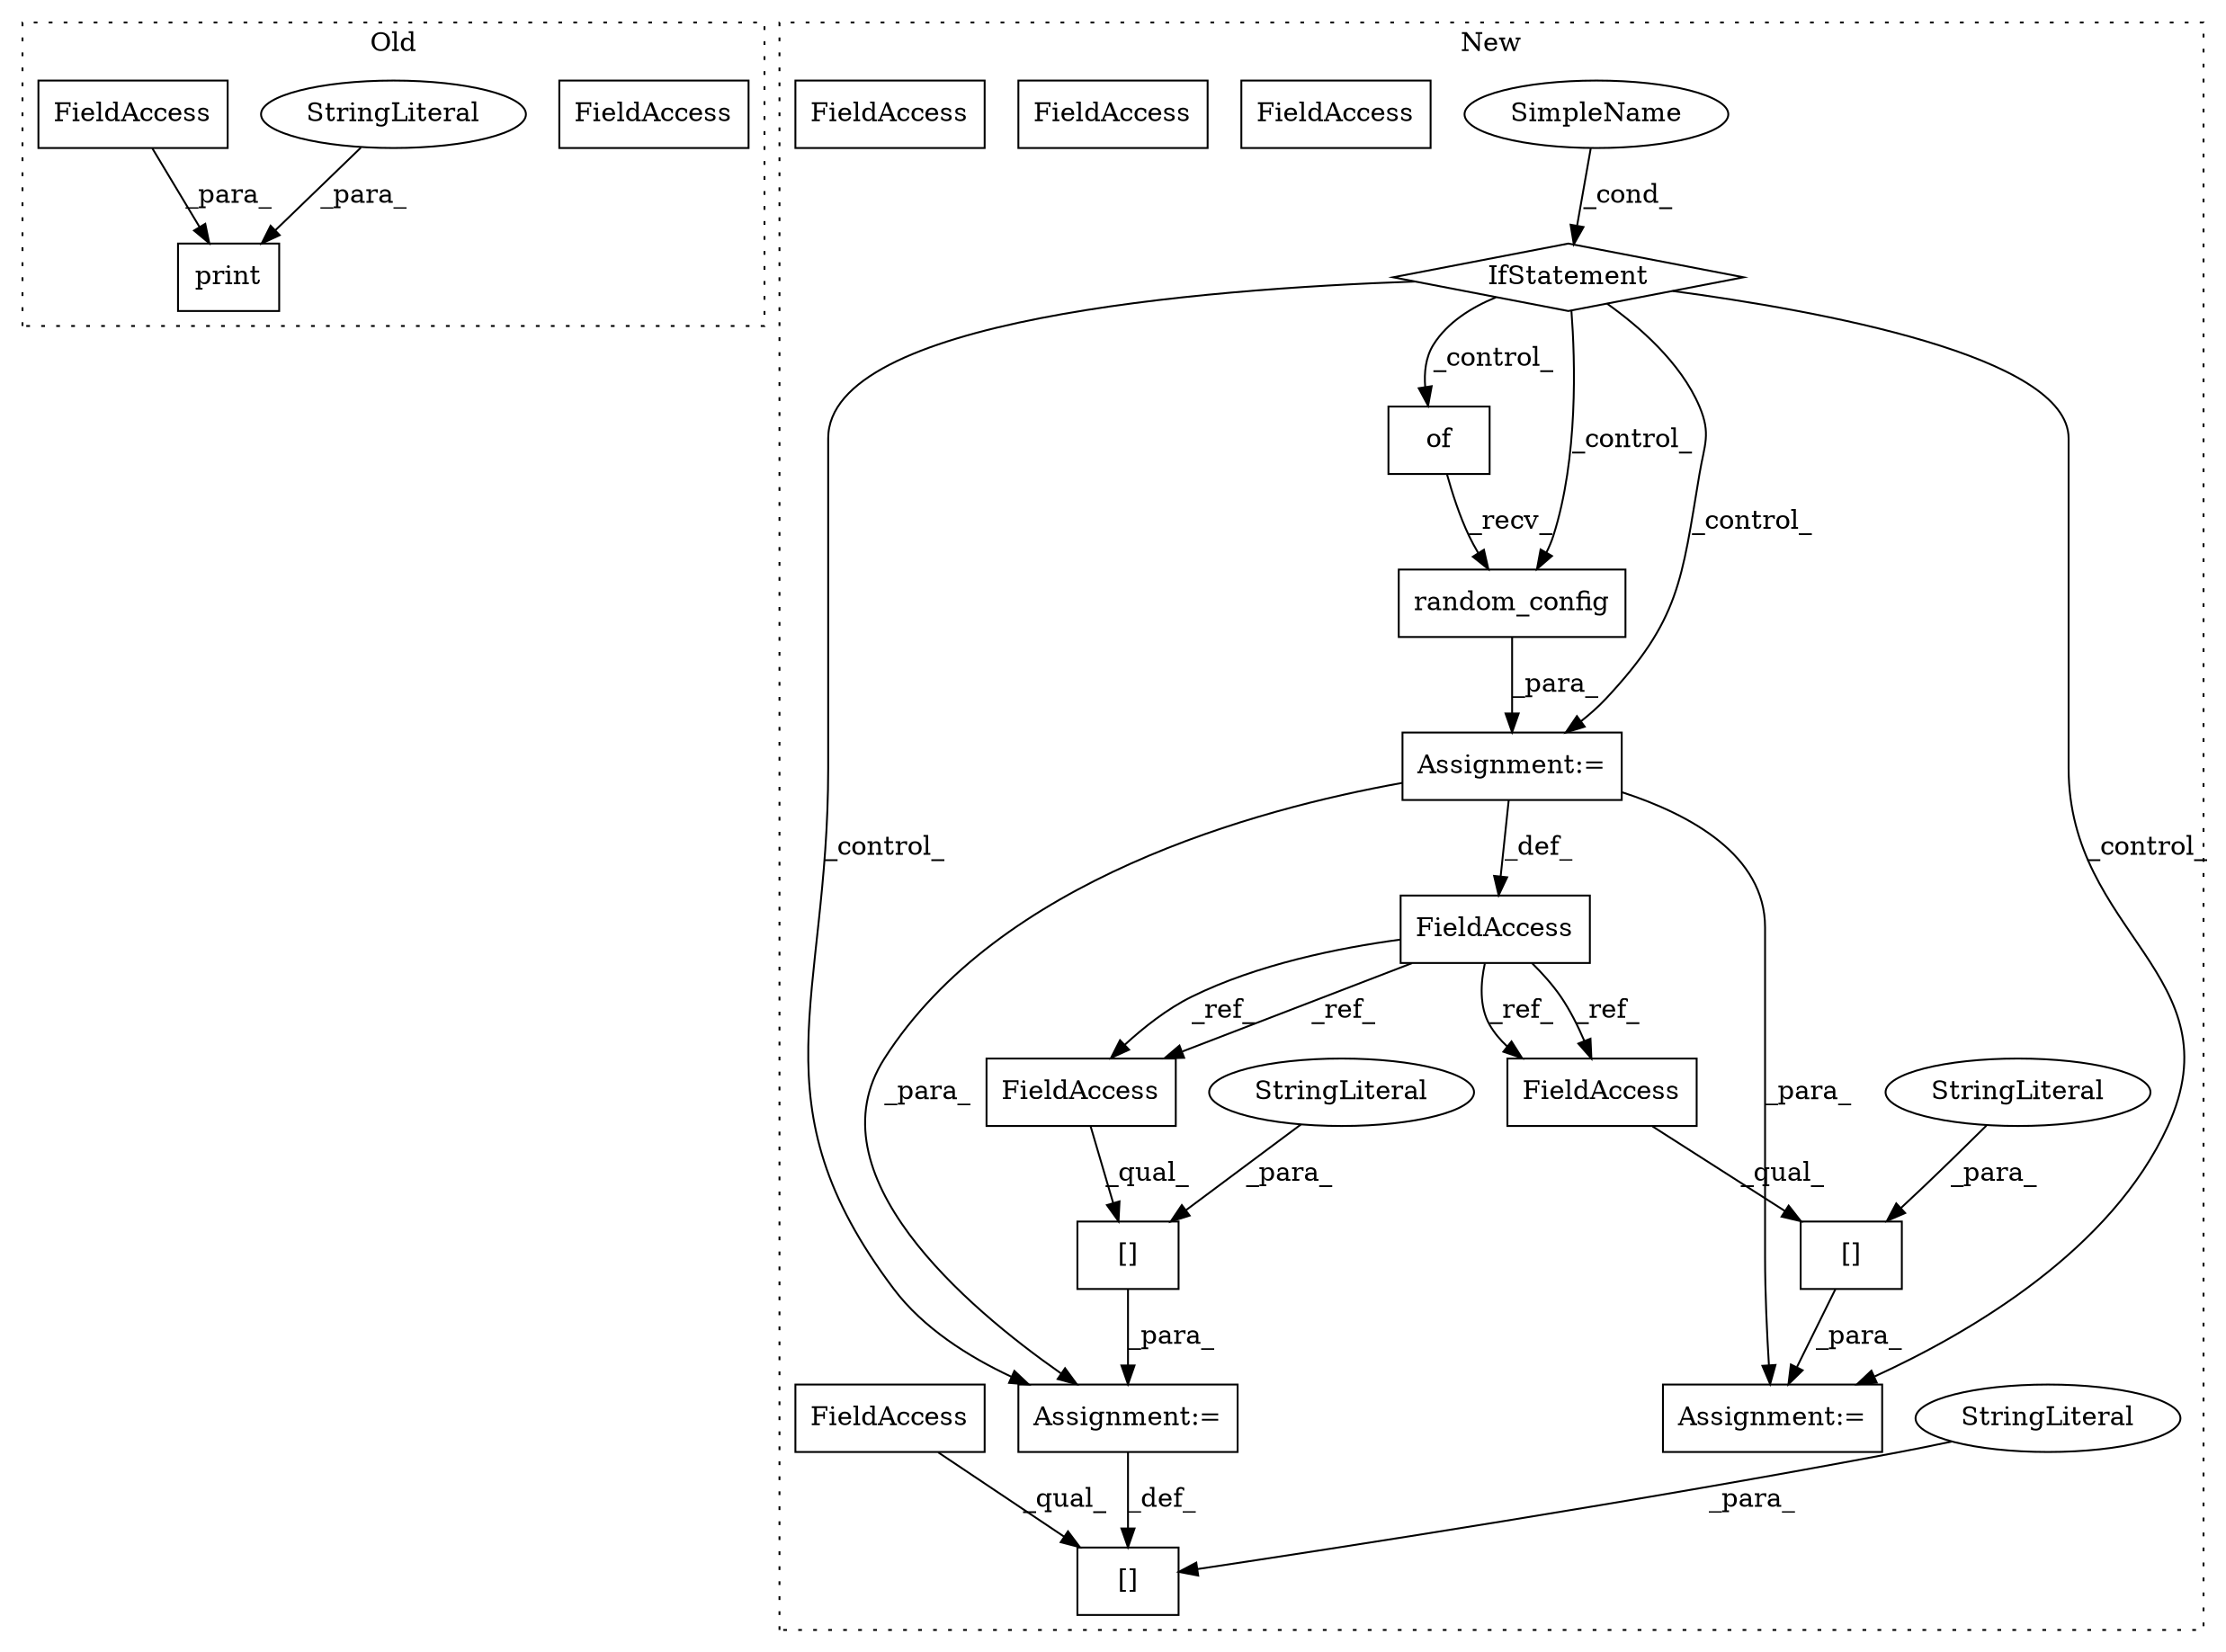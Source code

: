 digraph G {
subgraph cluster0 {
1 [label="print" a="32" s="3975,4009" l="6,1" shape="box"];
8 [label="FieldAccess" a="22" s="4002" l="7" shape="box"];
13 [label="StringLiteral" a="45" s="3981" l="20" shape="ellipse"];
24 [label="FieldAccess" a="22" s="4002" l="7" shape="box"];
label = "Old";
style="dotted";
}
subgraph cluster1 {
2 [label="random_config" a="32" s="1569" l="15" shape="box"];
3 [label="SimpleName" a="42" s="" l="" shape="ellipse"];
4 [label="of" a="32" s="1563" l="4" shape="box"];
5 [label="FieldAccess" a="22" s="1524" l="13" shape="box"];
6 [label="FieldAccess" a="22" s="1710" l="13" shape="box"];
7 [label="FieldAccess" a="22" s="1770" l="13" shape="box"];
9 [label="IfStatement" a="25" s="1487,1514" l="4,2" shape="diamond"];
10 [label="[]" a="2" s="1690,1708" l="7,1" shape="box"];
11 [label="FieldAccess" a="22" s="1746" l="6" shape="box"];
12 [label="[]" a="2" s="1770,1799" l="14,1" shape="box"];
14 [label="StringLiteral" a="45" s="1697" l="11" shape="ellipse"];
15 [label="[]" a="2" s="1710,1735" l="14,1" shape="box"];
16 [label="StringLiteral" a="45" s="1784" l="15" shape="ellipse"];
17 [label="StringLiteral" a="45" s="1724" l="11" shape="ellipse"];
18 [label="Assignment:=" a="7" s="1709" l="1" shape="box"];
19 [label="Assignment:=" a="7" s="1769" l="1" shape="box"];
20 [label="Assignment:=" a="7" s="1537" l="1" shape="box"];
21 [label="FieldAccess" a="22" s="1770" l="13" shape="box"];
22 [label="FieldAccess" a="22" s="1710" l="13" shape="box"];
23 [label="FieldAccess" a="22" s="1690" l="6" shape="box"];
label = "New";
style="dotted";
}
2 -> 20 [label="_para_"];
3 -> 9 [label="_cond_"];
4 -> 2 [label="_recv_"];
5 -> 21 [label="_ref_"];
5 -> 22 [label="_ref_"];
5 -> 22 [label="_ref_"];
5 -> 21 [label="_ref_"];
9 -> 19 [label="_control_"];
9 -> 20 [label="_control_"];
9 -> 2 [label="_control_"];
9 -> 4 [label="_control_"];
9 -> 18 [label="_control_"];
12 -> 19 [label="_para_"];
13 -> 1 [label="_para_"];
14 -> 10 [label="_para_"];
15 -> 18 [label="_para_"];
16 -> 12 [label="_para_"];
17 -> 15 [label="_para_"];
18 -> 10 [label="_def_"];
20 -> 19 [label="_para_"];
20 -> 18 [label="_para_"];
20 -> 5 [label="_def_"];
21 -> 12 [label="_qual_"];
22 -> 15 [label="_qual_"];
23 -> 10 [label="_qual_"];
24 -> 1 [label="_para_"];
}